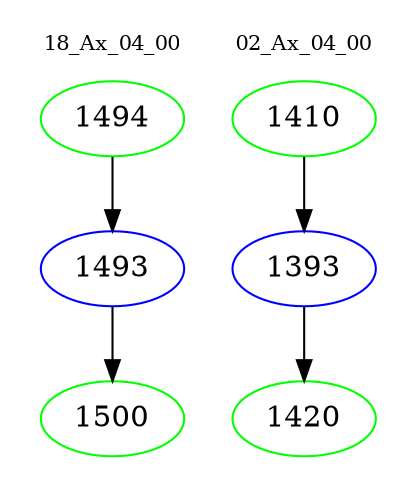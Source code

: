 digraph{
subgraph cluster_0 {
color = white
label = "18_Ax_04_00";
fontsize=10;
T0_1494 [label="1494", color="green"]
T0_1494 -> T0_1493 [color="black"]
T0_1493 [label="1493", color="blue"]
T0_1493 -> T0_1500 [color="black"]
T0_1500 [label="1500", color="green"]
}
subgraph cluster_1 {
color = white
label = "02_Ax_04_00";
fontsize=10;
T1_1410 [label="1410", color="green"]
T1_1410 -> T1_1393 [color="black"]
T1_1393 [label="1393", color="blue"]
T1_1393 -> T1_1420 [color="black"]
T1_1420 [label="1420", color="green"]
}
}
